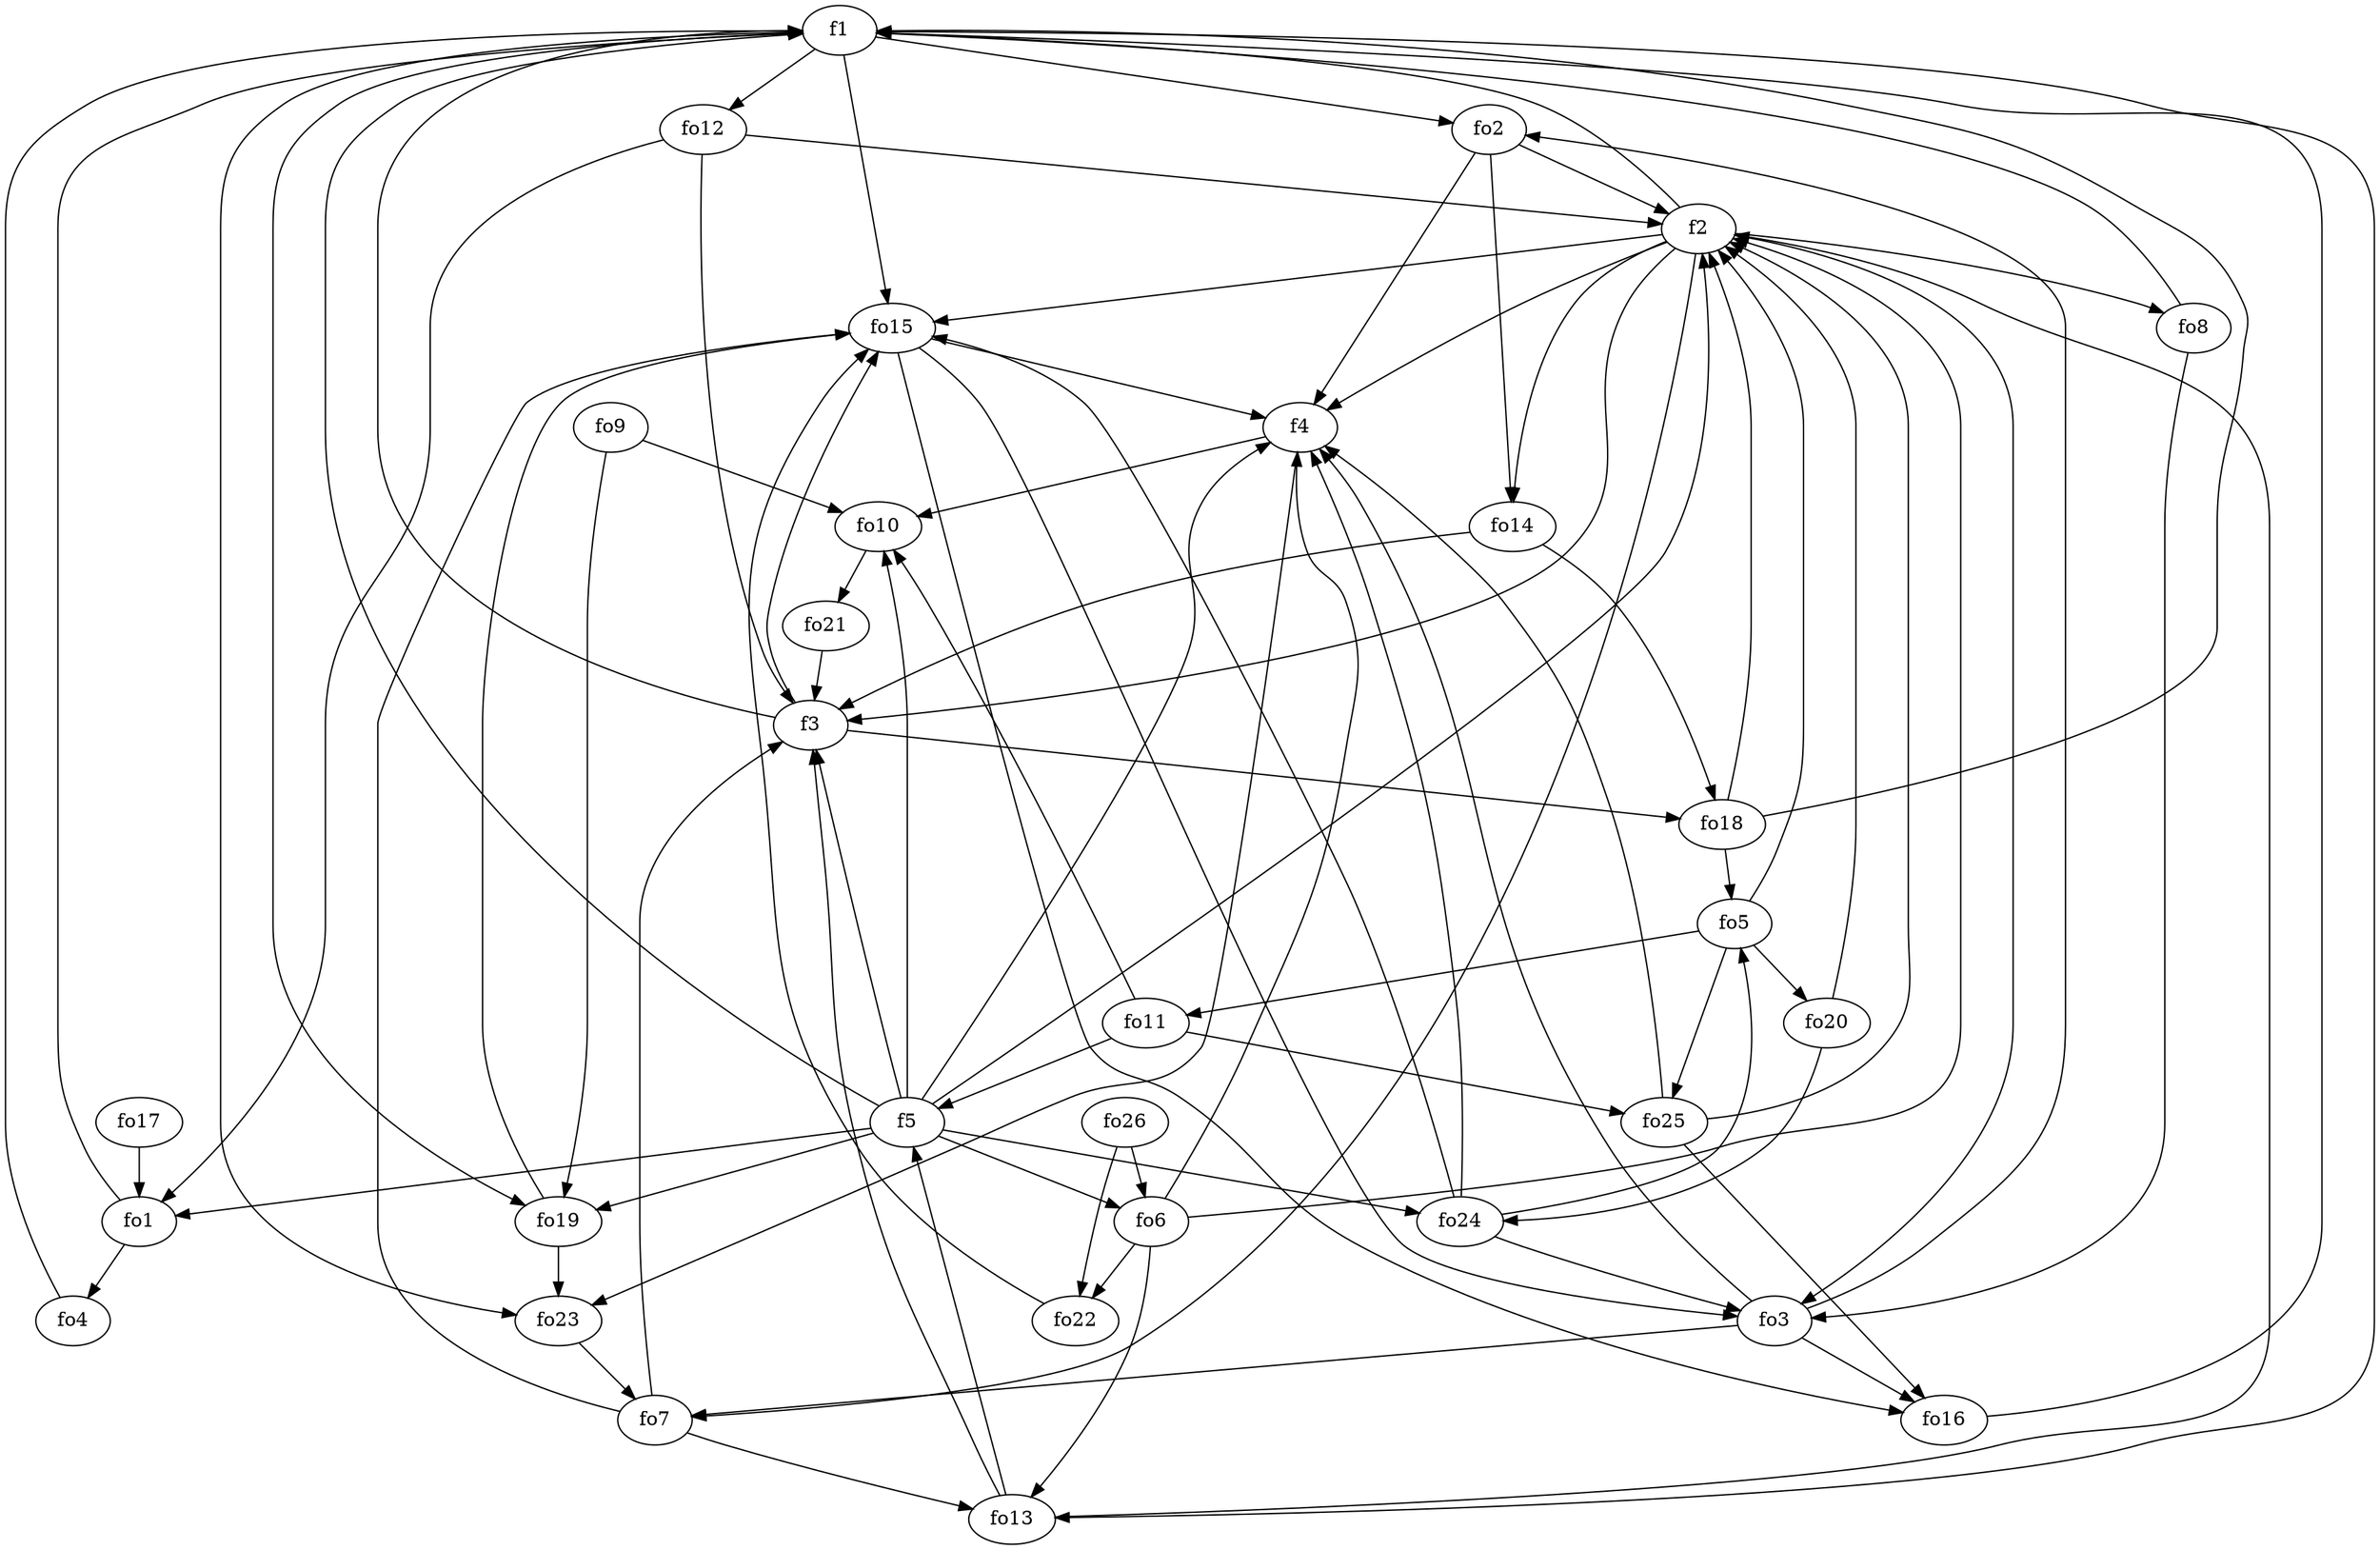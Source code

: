 strict digraph  {
f1;
f2;
f3;
f4;
f5;
fo1;
fo2;
fo3;
fo4;
fo5;
fo6;
fo7;
fo8;
fo9;
fo10;
fo11;
fo12;
fo13;
fo14;
fo15;
fo16;
fo17;
fo18;
fo19;
fo20;
fo21;
fo22;
fo23;
fo24;
fo25;
fo26;
f1 -> fo23  [weight=2];
f1 -> fo12  [weight=2];
f1 -> fo15  [weight=2];
f1 -> fo19  [weight=2];
f1 -> fo13  [weight=2];
f1 -> fo2  [weight=2];
f2 -> fo8  [weight=2];
f2 -> fo15  [weight=2];
f2 -> f3  [weight=2];
f2 -> f1  [weight=2];
f2 -> fo7  [weight=2];
f2 -> f4  [weight=2];
f2 -> fo14  [weight=2];
f2 -> fo3  [weight=2];
f3 -> f1  [weight=2];
f3 -> fo18  [weight=2];
f3 -> fo15  [weight=2];
f4 -> fo10  [weight=2];
f4 -> fo23  [weight=2];
f5 -> f2  [weight=2];
f5 -> fo24  [weight=2];
f5 -> f1  [weight=2];
f5 -> fo10  [weight=2];
f5 -> fo19  [weight=2];
f5 -> f4  [weight=2];
f5 -> fo6  [weight=2];
f5 -> fo1  [weight=2];
f5 -> f3  [weight=2];
fo1 -> fo4  [weight=2];
fo1 -> f1  [weight=2];
fo2 -> fo14  [weight=2];
fo2 -> f2  [weight=2];
fo2 -> f4  [weight=2];
fo3 -> fo16  [weight=2];
fo3 -> fo7  [weight=2];
fo3 -> fo2  [weight=2];
fo3 -> f4  [weight=2];
fo4 -> f1  [weight=2];
fo5 -> f2  [weight=2];
fo5 -> fo11  [weight=2];
fo5 -> fo25  [weight=2];
fo5 -> fo20  [weight=2];
fo6 -> fo22  [weight=2];
fo6 -> f2  [weight=2];
fo6 -> fo13  [weight=2];
fo6 -> f4  [weight=2];
fo7 -> f3  [weight=2];
fo7 -> fo13  [weight=2];
fo7 -> fo15  [weight=2];
fo8 -> f1  [weight=2];
fo8 -> fo3  [weight=2];
fo9 -> fo10  [weight=2];
fo9 -> fo19  [weight=2];
fo10 -> fo21  [weight=2];
fo11 -> fo25  [weight=2];
fo11 -> f5  [weight=2];
fo11 -> fo10  [weight=2];
fo12 -> f2  [weight=2];
fo12 -> fo1  [weight=2];
fo12 -> f3  [weight=2];
fo13 -> f5  [weight=2];
fo13 -> f2  [weight=2];
fo13 -> f3  [weight=2];
fo14 -> fo18  [weight=2];
fo14 -> f3  [weight=2];
fo15 -> fo3  [weight=2];
fo15 -> fo16  [weight=2];
fo15 -> f4  [weight=2];
fo16 -> f1  [weight=2];
fo17 -> fo1  [weight=2];
fo18 -> fo5  [weight=2];
fo18 -> f2  [weight=2];
fo18 -> f1  [weight=2];
fo19 -> fo23  [weight=2];
fo19 -> fo15  [weight=2];
fo20 -> f2  [weight=2];
fo20 -> fo24  [weight=2];
fo21 -> f3  [weight=2];
fo22 -> fo15  [weight=2];
fo23 -> fo7  [weight=2];
fo24 -> fo15  [weight=2];
fo24 -> f4  [weight=2];
fo24 -> fo5  [weight=2];
fo24 -> fo3  [weight=2];
fo25 -> f4  [weight=2];
fo25 -> f2  [weight=2];
fo25 -> fo16  [weight=2];
fo26 -> fo22  [weight=2];
fo26 -> fo6  [weight=2];
}
